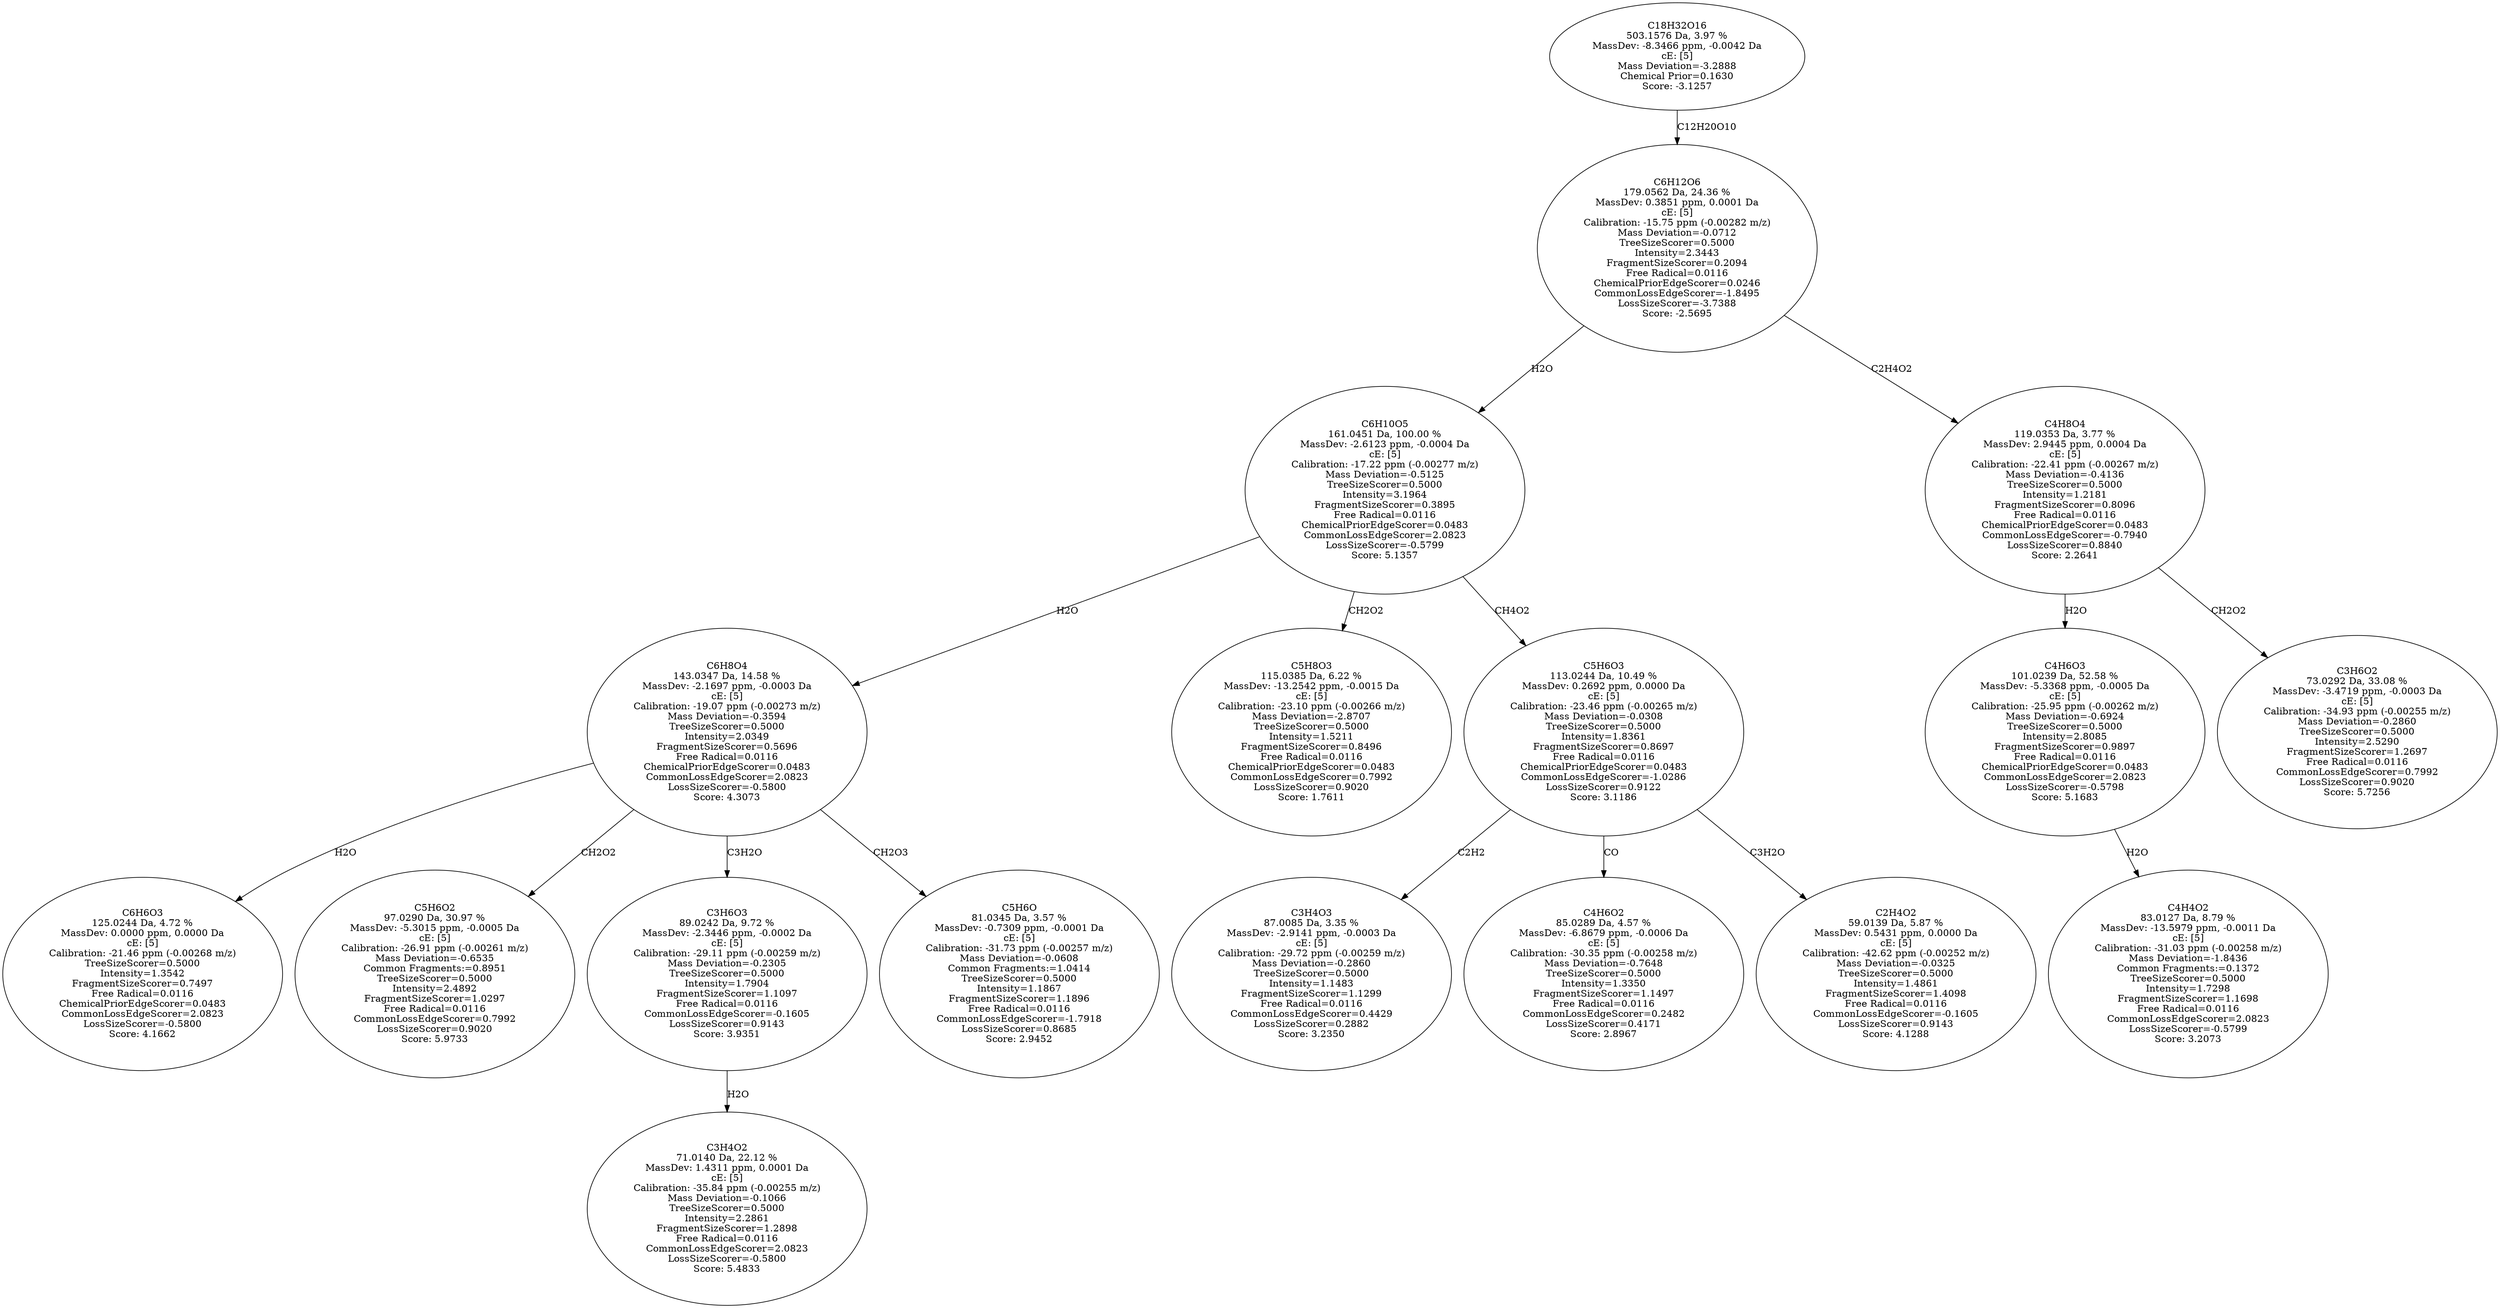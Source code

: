 strict digraph {
v1 [label="C6H6O3\n125.0244 Da, 4.72 %\nMassDev: 0.0000 ppm, 0.0000 Da\ncE: [5]\nCalibration: -21.46 ppm (-0.00268 m/z)\nTreeSizeScorer=0.5000\nIntensity=1.3542\nFragmentSizeScorer=0.7497\nFree Radical=0.0116\nChemicalPriorEdgeScorer=0.0483\nCommonLossEdgeScorer=2.0823\nLossSizeScorer=-0.5800\nScore: 4.1662"];
v2 [label="C5H6O2\n97.0290 Da, 30.97 %\nMassDev: -5.3015 ppm, -0.0005 Da\ncE: [5]\nCalibration: -26.91 ppm (-0.00261 m/z)\nMass Deviation=-0.6535\nCommon Fragments:=0.8951\nTreeSizeScorer=0.5000\nIntensity=2.4892\nFragmentSizeScorer=1.0297\nFree Radical=0.0116\nCommonLossEdgeScorer=0.7992\nLossSizeScorer=0.9020\nScore: 5.9733"];
v3 [label="C3H4O2\n71.0140 Da, 22.12 %\nMassDev: 1.4311 ppm, 0.0001 Da\ncE: [5]\nCalibration: -35.84 ppm (-0.00255 m/z)\nMass Deviation=-0.1066\nTreeSizeScorer=0.5000\nIntensity=2.2861\nFragmentSizeScorer=1.2898\nFree Radical=0.0116\nCommonLossEdgeScorer=2.0823\nLossSizeScorer=-0.5800\nScore: 5.4833"];
v4 [label="C3H6O3\n89.0242 Da, 9.72 %\nMassDev: -2.3446 ppm, -0.0002 Da\ncE: [5]\nCalibration: -29.11 ppm (-0.00259 m/z)\nMass Deviation=-0.2305\nTreeSizeScorer=0.5000\nIntensity=1.7904\nFragmentSizeScorer=1.1097\nFree Radical=0.0116\nCommonLossEdgeScorer=-0.1605\nLossSizeScorer=0.9143\nScore: 3.9351"];
v5 [label="C5H6O\n81.0345 Da, 3.57 %\nMassDev: -0.7309 ppm, -0.0001 Da\ncE: [5]\nCalibration: -31.73 ppm (-0.00257 m/z)\nMass Deviation=-0.0608\nCommon Fragments:=1.0414\nTreeSizeScorer=0.5000\nIntensity=1.1867\nFragmentSizeScorer=1.1896\nFree Radical=0.0116\nCommonLossEdgeScorer=-1.7918\nLossSizeScorer=0.8685\nScore: 2.9452"];
v6 [label="C6H8O4\n143.0347 Da, 14.58 %\nMassDev: -2.1697 ppm, -0.0003 Da\ncE: [5]\nCalibration: -19.07 ppm (-0.00273 m/z)\nMass Deviation=-0.3594\nTreeSizeScorer=0.5000\nIntensity=2.0349\nFragmentSizeScorer=0.5696\nFree Radical=0.0116\nChemicalPriorEdgeScorer=0.0483\nCommonLossEdgeScorer=2.0823\nLossSizeScorer=-0.5800\nScore: 4.3073"];
v7 [label="C5H8O3\n115.0385 Da, 6.22 %\nMassDev: -13.2542 ppm, -0.0015 Da\ncE: [5]\nCalibration: -23.10 ppm (-0.00266 m/z)\nMass Deviation=-2.8707\nTreeSizeScorer=0.5000\nIntensity=1.5211\nFragmentSizeScorer=0.8496\nFree Radical=0.0116\nChemicalPriorEdgeScorer=0.0483\nCommonLossEdgeScorer=0.7992\nLossSizeScorer=0.9020\nScore: 1.7611"];
v8 [label="C3H4O3\n87.0085 Da, 3.35 %\nMassDev: -2.9141 ppm, -0.0003 Da\ncE: [5]\nCalibration: -29.72 ppm (-0.00259 m/z)\nMass Deviation=-0.2860\nTreeSizeScorer=0.5000\nIntensity=1.1483\nFragmentSizeScorer=1.1299\nFree Radical=0.0116\nCommonLossEdgeScorer=0.4429\nLossSizeScorer=0.2882\nScore: 3.2350"];
v9 [label="C4H6O2\n85.0289 Da, 4.57 %\nMassDev: -6.8679 ppm, -0.0006 Da\ncE: [5]\nCalibration: -30.35 ppm (-0.00258 m/z)\nMass Deviation=-0.7648\nTreeSizeScorer=0.5000\nIntensity=1.3350\nFragmentSizeScorer=1.1497\nFree Radical=0.0116\nCommonLossEdgeScorer=0.2482\nLossSizeScorer=0.4171\nScore: 2.8967"];
v10 [label="C2H4O2\n59.0139 Da, 5.87 %\nMassDev: 0.5431 ppm, 0.0000 Da\ncE: [5]\nCalibration: -42.62 ppm (-0.00252 m/z)\nMass Deviation=-0.0325\nTreeSizeScorer=0.5000\nIntensity=1.4861\nFragmentSizeScorer=1.4098\nFree Radical=0.0116\nCommonLossEdgeScorer=-0.1605\nLossSizeScorer=0.9143\nScore: 4.1288"];
v11 [label="C5H6O3\n113.0244 Da, 10.49 %\nMassDev: 0.2692 ppm, 0.0000 Da\ncE: [5]\nCalibration: -23.46 ppm (-0.00265 m/z)\nMass Deviation=-0.0308\nTreeSizeScorer=0.5000\nIntensity=1.8361\nFragmentSizeScorer=0.8697\nFree Radical=0.0116\nChemicalPriorEdgeScorer=0.0483\nCommonLossEdgeScorer=-1.0286\nLossSizeScorer=0.9122\nScore: 3.1186"];
v12 [label="C6H10O5\n161.0451 Da, 100.00 %\nMassDev: -2.6123 ppm, -0.0004 Da\ncE: [5]\nCalibration: -17.22 ppm (-0.00277 m/z)\nMass Deviation=-0.5125\nTreeSizeScorer=0.5000\nIntensity=3.1964\nFragmentSizeScorer=0.3895\nFree Radical=0.0116\nChemicalPriorEdgeScorer=0.0483\nCommonLossEdgeScorer=2.0823\nLossSizeScorer=-0.5799\nScore: 5.1357"];
v13 [label="C4H4O2\n83.0127 Da, 8.79 %\nMassDev: -13.5979 ppm, -0.0011 Da\ncE: [5]\nCalibration: -31.03 ppm (-0.00258 m/z)\nMass Deviation=-1.8436\nCommon Fragments:=0.1372\nTreeSizeScorer=0.5000\nIntensity=1.7298\nFragmentSizeScorer=1.1698\nFree Radical=0.0116\nCommonLossEdgeScorer=2.0823\nLossSizeScorer=-0.5799\nScore: 3.2073"];
v14 [label="C4H6O3\n101.0239 Da, 52.58 %\nMassDev: -5.3368 ppm, -0.0005 Da\ncE: [5]\nCalibration: -25.95 ppm (-0.00262 m/z)\nMass Deviation=-0.6924\nTreeSizeScorer=0.5000\nIntensity=2.8085\nFragmentSizeScorer=0.9897\nFree Radical=0.0116\nChemicalPriorEdgeScorer=0.0483\nCommonLossEdgeScorer=2.0823\nLossSizeScorer=-0.5798\nScore: 5.1683"];
v15 [label="C3H6O2\n73.0292 Da, 33.08 %\nMassDev: -3.4719 ppm, -0.0003 Da\ncE: [5]\nCalibration: -34.93 ppm (-0.00255 m/z)\nMass Deviation=-0.2860\nTreeSizeScorer=0.5000\nIntensity=2.5290\nFragmentSizeScorer=1.2697\nFree Radical=0.0116\nCommonLossEdgeScorer=0.7992\nLossSizeScorer=0.9020\nScore: 5.7256"];
v16 [label="C4H8O4\n119.0353 Da, 3.77 %\nMassDev: 2.9445 ppm, 0.0004 Da\ncE: [5]\nCalibration: -22.41 ppm (-0.00267 m/z)\nMass Deviation=-0.4136\nTreeSizeScorer=0.5000\nIntensity=1.2181\nFragmentSizeScorer=0.8096\nFree Radical=0.0116\nChemicalPriorEdgeScorer=0.0483\nCommonLossEdgeScorer=-0.7940\nLossSizeScorer=0.8840\nScore: 2.2641"];
v17 [label="C6H12O6\n179.0562 Da, 24.36 %\nMassDev: 0.3851 ppm, 0.0001 Da\ncE: [5]\nCalibration: -15.75 ppm (-0.00282 m/z)\nMass Deviation=-0.0712\nTreeSizeScorer=0.5000\nIntensity=2.3443\nFragmentSizeScorer=0.2094\nFree Radical=0.0116\nChemicalPriorEdgeScorer=0.0246\nCommonLossEdgeScorer=-1.8495\nLossSizeScorer=-3.7388\nScore: -2.5695"];
v18 [label="C18H32O16\n503.1576 Da, 3.97 %\nMassDev: -8.3466 ppm, -0.0042 Da\ncE: [5]\nMass Deviation=-3.2888\nChemical Prior=0.1630\nScore: -3.1257"];
v6 -> v1 [label="H2O"];
v6 -> v2 [label="CH2O2"];
v4 -> v3 [label="H2O"];
v6 -> v4 [label="C3H2O"];
v6 -> v5 [label="CH2O3"];
v12 -> v6 [label="H2O"];
v12 -> v7 [label="CH2O2"];
v11 -> v8 [label="C2H2"];
v11 -> v9 [label="CO"];
v11 -> v10 [label="C3H2O"];
v12 -> v11 [label="CH4O2"];
v17 -> v12 [label="H2O"];
v14 -> v13 [label="H2O"];
v16 -> v14 [label="H2O"];
v16 -> v15 [label="CH2O2"];
v17 -> v16 [label="C2H4O2"];
v18 -> v17 [label="C12H20O10"];
}